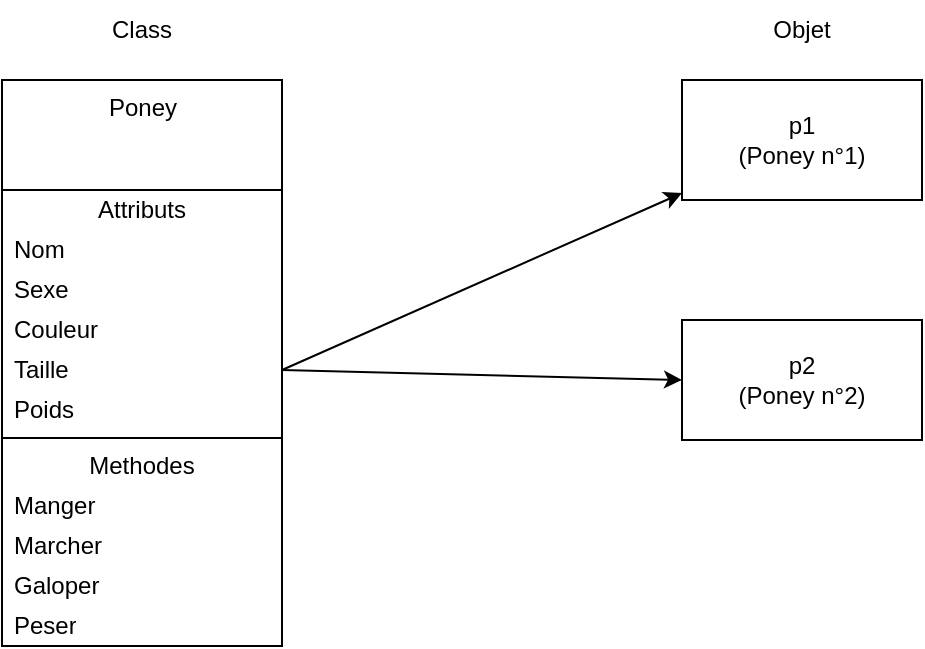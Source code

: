 <mxfile version="20.2.3" type="device"><diagram id="PwO7UD5rLwIOXxdcv8RP" name="Page-1"><mxGraphModel dx="1102" dy="582" grid="1" gridSize="10" guides="1" tooltips="1" connect="1" arrows="1" fold="1" page="1" pageScale="1" pageWidth="827" pageHeight="1169" background="none" math="0" shadow="0"><root><mxCell id="0"/><mxCell id="1" parent="0"/><mxCell id="pbTBy370cFSNv5vxVGMb-9" value="Poney" style="swimlane;fontStyle=0;align=center;verticalAlign=top;childLayout=stackLayout;horizontal=1;startSize=55;horizontalStack=0;resizeParent=1;resizeParentMax=0;resizeLast=0;collapsible=0;marginBottom=0;html=1;" vertex="1" parent="1"><mxGeometry x="130" y="390" width="140" height="283" as="geometry"/></mxCell><mxCell id="pbTBy370cFSNv5vxVGMb-10" value="Attributs" style="text;html=1;strokeColor=none;fillColor=none;align=center;verticalAlign=middle;spacingLeft=4;spacingRight=4;overflow=hidden;rotatable=0;points=[[0,0.5],[1,0.5]];portConstraint=eastwest;" vertex="1" parent="pbTBy370cFSNv5vxVGMb-9"><mxGeometry y="55" width="140" height="20" as="geometry"/></mxCell><mxCell id="pbTBy370cFSNv5vxVGMb-28" value="Nom" style="text;html=1;strokeColor=none;fillColor=none;align=left;verticalAlign=middle;spacingLeft=4;spacingRight=4;overflow=hidden;rotatable=0;points=[[0,0.5],[1,0.5]];portConstraint=eastwest;" vertex="1" parent="pbTBy370cFSNv5vxVGMb-9"><mxGeometry y="75" width="140" height="20" as="geometry"/></mxCell><mxCell id="pbTBy370cFSNv5vxVGMb-11" value="Sexe" style="text;html=1;strokeColor=none;fillColor=none;align=left;verticalAlign=middle;spacingLeft=4;spacingRight=4;overflow=hidden;rotatable=0;points=[[0,0.5],[1,0.5]];portConstraint=eastwest;" vertex="1" parent="pbTBy370cFSNv5vxVGMb-9"><mxGeometry y="95" width="140" height="20" as="geometry"/></mxCell><mxCell id="pbTBy370cFSNv5vxVGMb-17" value="Couleur" style="text;html=1;strokeColor=none;fillColor=none;align=left;verticalAlign=middle;spacingLeft=4;spacingRight=4;overflow=hidden;rotatable=0;points=[[0,0.5],[1,0.5]];portConstraint=eastwest;" vertex="1" parent="pbTBy370cFSNv5vxVGMb-9"><mxGeometry y="115" width="140" height="20" as="geometry"/></mxCell><mxCell id="pbTBy370cFSNv5vxVGMb-18" value="Taille" style="text;html=1;strokeColor=none;fillColor=none;align=left;verticalAlign=middle;spacingLeft=4;spacingRight=4;overflow=hidden;rotatable=0;points=[[0,0.5],[1,0.5]];portConstraint=eastwest;" vertex="1" parent="pbTBy370cFSNv5vxVGMb-9"><mxGeometry y="135" width="140" height="20" as="geometry"/></mxCell><mxCell id="pbTBy370cFSNv5vxVGMb-19" value="Poids" style="text;html=1;strokeColor=none;fillColor=none;align=left;verticalAlign=middle;spacingLeft=4;spacingRight=4;overflow=hidden;rotatable=0;points=[[0,0.5],[1,0.5]];portConstraint=eastwest;" vertex="1" parent="pbTBy370cFSNv5vxVGMb-9"><mxGeometry y="155" width="140" height="20" as="geometry"/></mxCell><mxCell id="pbTBy370cFSNv5vxVGMb-14" value="" style="line;strokeWidth=1;fillColor=none;align=left;verticalAlign=middle;spacingTop=-1;spacingLeft=3;spacingRight=3;rotatable=0;labelPosition=right;points=[];portConstraint=eastwest;" vertex="1" parent="pbTBy370cFSNv5vxVGMb-9"><mxGeometry y="175" width="140" height="8" as="geometry"/></mxCell><mxCell id="pbTBy370cFSNv5vxVGMb-15" value="Methodes" style="text;html=1;strokeColor=none;fillColor=none;align=center;verticalAlign=middle;spacingLeft=4;spacingRight=4;overflow=hidden;rotatable=0;points=[[0,0.5],[1,0.5]];portConstraint=eastwest;" vertex="1" parent="pbTBy370cFSNv5vxVGMb-9"><mxGeometry y="183" width="140" height="20" as="geometry"/></mxCell><mxCell id="pbTBy370cFSNv5vxVGMb-20" value="Manger" style="text;html=1;strokeColor=none;fillColor=none;align=left;verticalAlign=middle;spacingLeft=4;spacingRight=4;overflow=hidden;rotatable=0;points=[[0,0.5],[1,0.5]];portConstraint=eastwest;" vertex="1" parent="pbTBy370cFSNv5vxVGMb-9"><mxGeometry y="203" width="140" height="20" as="geometry"/></mxCell><mxCell id="pbTBy370cFSNv5vxVGMb-16" value="Marcher" style="text;html=1;strokeColor=none;fillColor=none;align=left;verticalAlign=middle;spacingLeft=4;spacingRight=4;overflow=hidden;rotatable=0;points=[[0,0.5],[1,0.5]];portConstraint=eastwest;" vertex="1" parent="pbTBy370cFSNv5vxVGMb-9"><mxGeometry y="223" width="140" height="20" as="geometry"/></mxCell><mxCell id="pbTBy370cFSNv5vxVGMb-21" value="Galoper" style="text;html=1;strokeColor=none;fillColor=none;align=left;verticalAlign=middle;spacingLeft=4;spacingRight=4;overflow=hidden;rotatable=0;points=[[0,0.5],[1,0.5]];portConstraint=eastwest;" vertex="1" parent="pbTBy370cFSNv5vxVGMb-9"><mxGeometry y="243" width="140" height="20" as="geometry"/></mxCell><mxCell id="pbTBy370cFSNv5vxVGMb-30" value="Peser" style="text;html=1;strokeColor=none;fillColor=none;align=left;verticalAlign=middle;spacingLeft=4;spacingRight=4;overflow=hidden;rotatable=0;points=[[0,0.5],[1,0.5]];portConstraint=eastwest;" vertex="1" parent="pbTBy370cFSNv5vxVGMb-9"><mxGeometry y="263" width="140" height="20" as="geometry"/></mxCell><mxCell id="pbTBy370cFSNv5vxVGMb-22" value="Class" style="text;html=1;strokeColor=none;fillColor=none;align=center;verticalAlign=middle;whiteSpace=wrap;rounded=0;" vertex="1" parent="1"><mxGeometry x="170" y="350" width="60" height="30" as="geometry"/></mxCell><mxCell id="pbTBy370cFSNv5vxVGMb-23" value="p1&lt;br&gt;(Poney n°1)" style="rounded=0;whiteSpace=wrap;html=1;" vertex="1" parent="1"><mxGeometry x="470" y="390" width="120" height="60" as="geometry"/></mxCell><mxCell id="pbTBy370cFSNv5vxVGMb-24" value="p2&lt;br&gt;(Poney n°2)" style="rounded=0;whiteSpace=wrap;html=1;" vertex="1" parent="1"><mxGeometry x="470" y="510" width="120" height="60" as="geometry"/></mxCell><mxCell id="pbTBy370cFSNv5vxVGMb-25" value="" style="endArrow=classic;html=1;rounded=0;exitX=1;exitY=0.5;exitDx=0;exitDy=0;" edge="1" parent="1" source="pbTBy370cFSNv5vxVGMb-18" target="pbTBy370cFSNv5vxVGMb-23"><mxGeometry width="50" height="50" relative="1" as="geometry"><mxPoint x="390" y="630" as="sourcePoint"/><mxPoint x="440" y="580" as="targetPoint"/></mxGeometry></mxCell><mxCell id="pbTBy370cFSNv5vxVGMb-26" value="" style="endArrow=classic;html=1;rounded=0;exitX=1;exitY=0.5;exitDx=0;exitDy=0;entryX=0;entryY=0.5;entryDx=0;entryDy=0;" edge="1" parent="1" source="pbTBy370cFSNv5vxVGMb-18" target="pbTBy370cFSNv5vxVGMb-24"><mxGeometry width="50" height="50" relative="1" as="geometry"><mxPoint x="279.02" y="432.076" as="sourcePoint"/><mxPoint x="480" y="430.477" as="targetPoint"/></mxGeometry></mxCell><mxCell id="pbTBy370cFSNv5vxVGMb-27" value="Objet" style="text;html=1;strokeColor=none;fillColor=none;align=center;verticalAlign=middle;whiteSpace=wrap;rounded=0;" vertex="1" parent="1"><mxGeometry x="500" y="350" width="60" height="30" as="geometry"/></mxCell></root></mxGraphModel></diagram></mxfile>